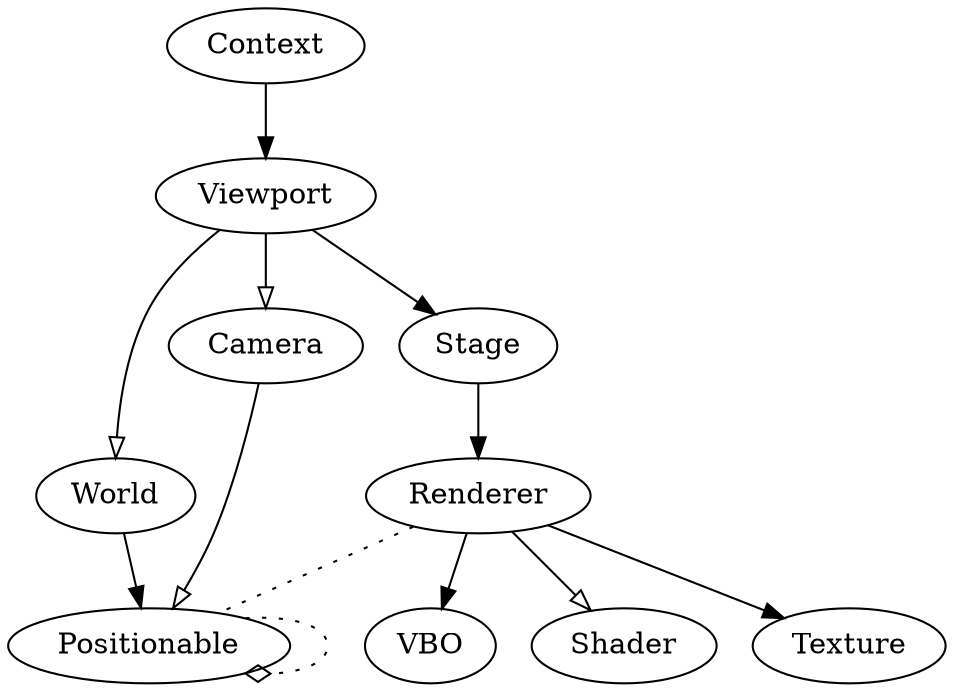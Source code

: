 digraph "New Scenegraph" {
    Context -> Viewport -> Stage -> Renderer [arrowhead=normal];
    Viewport -> World [arrowhead=empty];
    World -> Positionable [arrowhead=normal];
    Viewport -> Camera -> Positionable [arrowhead=empty];
    Positionable -> Positionable [style=dotted,arrowhead=odiamond];
    Renderer -> Positionable [style=dotted;arrowhead=none];
    Renderer -> VBO;
    Renderer -> Shader [arrowhead=empty];
    Renderer -> Texture;
}

